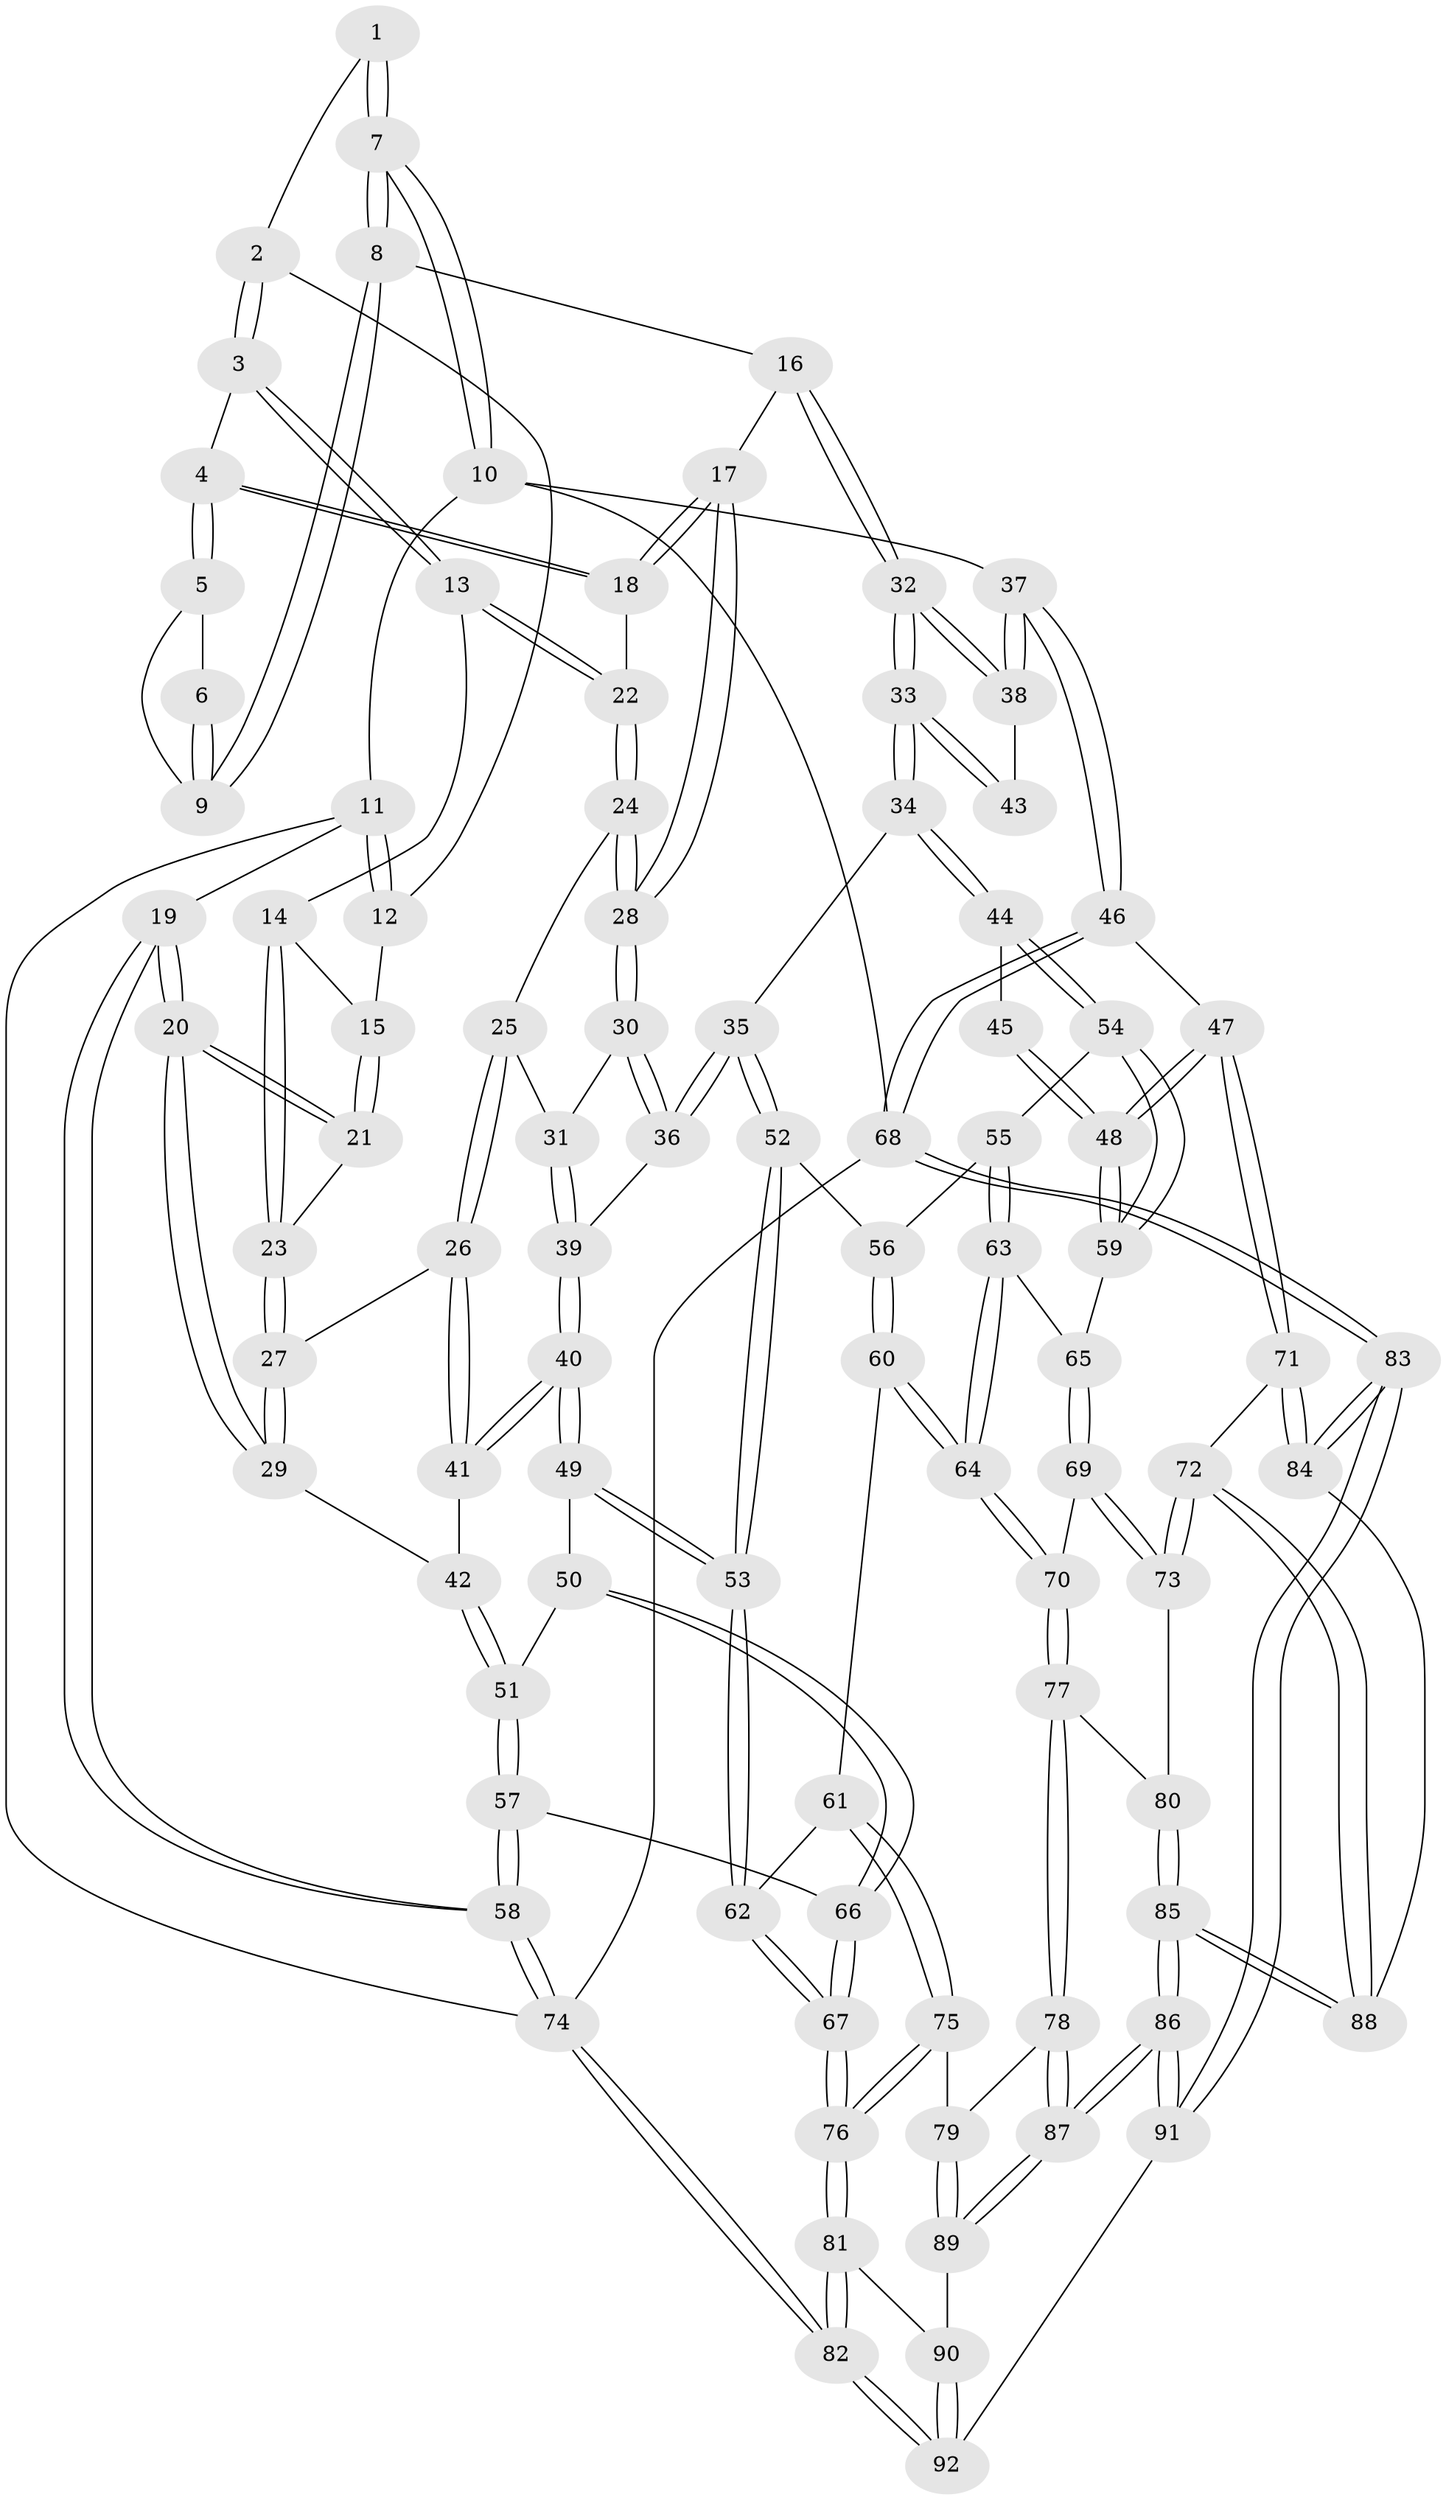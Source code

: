 // Generated by graph-tools (version 1.1) at 2025/27/03/09/25 03:27:08]
// undirected, 92 vertices, 227 edges
graph export_dot {
graph [start="1"]
  node [color=gray90,style=filled];
  1 [pos="+0.7298188818404188+0"];
  2 [pos="+0.46958099626924676+0"];
  3 [pos="+0.5420630498406517+0.09858710831494913"];
  4 [pos="+0.5507841236068639+0.11179736471572486"];
  5 [pos="+0.6482616515199844+0.09459808514501031"];
  6 [pos="+0.6950331462180832+0.012745435642449376"];
  7 [pos="+1+0"];
  8 [pos="+0.7816069688023256+0.11059418392538062"];
  9 [pos="+0.7309201362832473+0.09869807000846825"];
  10 [pos="+1+0"];
  11 [pos="+0+0"];
  12 [pos="+0.2806715269323727+0"];
  13 [pos="+0.32591773522735146+0.17411706895726126"];
  14 [pos="+0.30801960232722625+0.1685811024263711"];
  15 [pos="+0.2621094499484021+0"];
  16 [pos="+0.7564471477766752+0.24579958223865467"];
  17 [pos="+0.5715436291423148+0.2206132396053749"];
  18 [pos="+0.5539314940232813+0.13396523332618632"];
  19 [pos="+0+0.28288431125945657"];
  20 [pos="+0+0.2834830546718367"];
  21 [pos="+0.08621699859910903+0.18745354648703838"];
  22 [pos="+0.3758549269905846+0.22190021091046055"];
  23 [pos="+0.28585100916599726+0.19517909628384478"];
  24 [pos="+0.39995056858988315+0.2518839740967551"];
  25 [pos="+0.3865507629730107+0.2926337870535919"];
  26 [pos="+0.2855723384476253+0.3648340306924442"];
  27 [pos="+0.25053491118552434+0.31270664059209635"];
  28 [pos="+0.5528224081611262+0.25717158473851004"];
  29 [pos="+0+0.2847797987937278"];
  30 [pos="+0.5505087529036156+0.2911535371091014"];
  31 [pos="+0.43738479448909773+0.35499802231682376"];
  32 [pos="+0.7660448303968899+0.25858011441020107"];
  33 [pos="+0.687983259080059+0.4225778866125628"];
  34 [pos="+0.6820089630738951+0.43211088215452814"];
  35 [pos="+0.5939993311429301+0.41091710972678575"];
  36 [pos="+0.5908085573815881+0.40670238885125143"];
  37 [pos="+1+0.3220616995428712"];
  38 [pos="+0.9407618626589977+0.3235521726491451"];
  39 [pos="+0.3960033640871799+0.4328216619076716"];
  40 [pos="+0.32393391798714705+0.4931719940994095"];
  41 [pos="+0.29521550145975173+0.4088238913018302"];
  42 [pos="+0.06395138134794133+0.38651019891876603"];
  43 [pos="+0.9320640677045932+0.3304660331064455"];
  44 [pos="+0.7257158734062973+0.49106423843071"];
  45 [pos="+0.8440090168058653+0.41218825746725923"];
  46 [pos="+1+0.5700552102768935"];
  47 [pos="+0.966692466745746+0.6432394651852024"];
  48 [pos="+0.8500195379315543+0.5966024814362971"];
  49 [pos="+0.32218163696277635+0.5050536429270485"];
  50 [pos="+0.3095162499693168+0.509134694790668"];
  51 [pos="+0.19332523904103505+0.4958996033606104"];
  52 [pos="+0.5519491894227154+0.4910563220474265"];
  53 [pos="+0.34486819418461606+0.5296092858265745"];
  54 [pos="+0.738945162737122+0.5427154858217653"];
  55 [pos="+0.5788198575124551+0.5740927383129102"];
  56 [pos="+0.5673871367879502+0.5698279041333482"];
  57 [pos="+0+0.64482217135462"];
  58 [pos="+0+0.608818797321321"];
  59 [pos="+0.7546293544689064+0.5660401994726969"];
  60 [pos="+0.4287460750783222+0.6802989425344111"];
  61 [pos="+0.422982000709807+0.6796064693538431"];
  62 [pos="+0.4135621548583614+0.6704674087829422"];
  63 [pos="+0.6220433916057792+0.6533352380450519"];
  64 [pos="+0.5415395308721598+0.7425285871382933"];
  65 [pos="+0.7020959970638019+0.6446598024378453"];
  66 [pos="+0.11824941405540719+0.7234119066976873"];
  67 [pos="+0.14401639806944996+0.7583150531689022"];
  68 [pos="+1+1"];
  69 [pos="+0.7053766307516443+0.7309402106054135"];
  70 [pos="+0.5467325516194074+0.7494451668685346"];
  71 [pos="+0.8577205514898061+0.8056670777464605"];
  72 [pos="+0.8006734199897957+0.8096992721276509"];
  73 [pos="+0.7495930488161906+0.7898483195849119"];
  74 [pos="+0+1"];
  75 [pos="+0.3694917548093233+0.8298918596137502"];
  76 [pos="+0.16761091979158085+0.840751321606421"];
  77 [pos="+0.5520569145911557+0.7687437519209321"];
  78 [pos="+0.5123542118364418+0.9001635874169859"];
  79 [pos="+0.39111954583034103+0.8787271990751354"];
  80 [pos="+0.6437329591530709+0.8382918605362786"];
  81 [pos="+0.16644525908302618+0.8461084233749571"];
  82 [pos="+0+1"];
  83 [pos="+1+1"];
  84 [pos="+0.9083358759250669+0.940225598255328"];
  85 [pos="+0.6296836260271649+1"];
  86 [pos="+0.6117877512886452+1"];
  87 [pos="+0.6002874032056242+1"];
  88 [pos="+0.6848164113243611+0.9794281538725494"];
  89 [pos="+0.37439801546170254+0.9274734720419257"];
  90 [pos="+0.3336417715688257+1"];
  91 [pos="+0.6010742827465632+1"];
  92 [pos="+0.34602969821679785+1"];
  1 -- 2;
  1 -- 7;
  1 -- 7;
  2 -- 3;
  2 -- 3;
  2 -- 12;
  3 -- 4;
  3 -- 13;
  3 -- 13;
  4 -- 5;
  4 -- 5;
  4 -- 18;
  4 -- 18;
  5 -- 6;
  5 -- 9;
  6 -- 9;
  6 -- 9;
  7 -- 8;
  7 -- 8;
  7 -- 10;
  7 -- 10;
  8 -- 9;
  8 -- 9;
  8 -- 16;
  10 -- 11;
  10 -- 37;
  10 -- 68;
  11 -- 12;
  11 -- 12;
  11 -- 19;
  11 -- 74;
  12 -- 15;
  13 -- 14;
  13 -- 22;
  13 -- 22;
  14 -- 15;
  14 -- 23;
  14 -- 23;
  15 -- 21;
  15 -- 21;
  16 -- 17;
  16 -- 32;
  16 -- 32;
  17 -- 18;
  17 -- 18;
  17 -- 28;
  17 -- 28;
  18 -- 22;
  19 -- 20;
  19 -- 20;
  19 -- 58;
  19 -- 58;
  20 -- 21;
  20 -- 21;
  20 -- 29;
  20 -- 29;
  21 -- 23;
  22 -- 24;
  22 -- 24;
  23 -- 27;
  23 -- 27;
  24 -- 25;
  24 -- 28;
  24 -- 28;
  25 -- 26;
  25 -- 26;
  25 -- 31;
  26 -- 27;
  26 -- 41;
  26 -- 41;
  27 -- 29;
  27 -- 29;
  28 -- 30;
  28 -- 30;
  29 -- 42;
  30 -- 31;
  30 -- 36;
  30 -- 36;
  31 -- 39;
  31 -- 39;
  32 -- 33;
  32 -- 33;
  32 -- 38;
  32 -- 38;
  33 -- 34;
  33 -- 34;
  33 -- 43;
  33 -- 43;
  34 -- 35;
  34 -- 44;
  34 -- 44;
  35 -- 36;
  35 -- 36;
  35 -- 52;
  35 -- 52;
  36 -- 39;
  37 -- 38;
  37 -- 38;
  37 -- 46;
  37 -- 46;
  38 -- 43;
  39 -- 40;
  39 -- 40;
  40 -- 41;
  40 -- 41;
  40 -- 49;
  40 -- 49;
  41 -- 42;
  42 -- 51;
  42 -- 51;
  44 -- 45;
  44 -- 54;
  44 -- 54;
  45 -- 48;
  45 -- 48;
  46 -- 47;
  46 -- 68;
  46 -- 68;
  47 -- 48;
  47 -- 48;
  47 -- 71;
  47 -- 71;
  48 -- 59;
  48 -- 59;
  49 -- 50;
  49 -- 53;
  49 -- 53;
  50 -- 51;
  50 -- 66;
  50 -- 66;
  51 -- 57;
  51 -- 57;
  52 -- 53;
  52 -- 53;
  52 -- 56;
  53 -- 62;
  53 -- 62;
  54 -- 55;
  54 -- 59;
  54 -- 59;
  55 -- 56;
  55 -- 63;
  55 -- 63;
  56 -- 60;
  56 -- 60;
  57 -- 58;
  57 -- 58;
  57 -- 66;
  58 -- 74;
  58 -- 74;
  59 -- 65;
  60 -- 61;
  60 -- 64;
  60 -- 64;
  61 -- 62;
  61 -- 75;
  61 -- 75;
  62 -- 67;
  62 -- 67;
  63 -- 64;
  63 -- 64;
  63 -- 65;
  64 -- 70;
  64 -- 70;
  65 -- 69;
  65 -- 69;
  66 -- 67;
  66 -- 67;
  67 -- 76;
  67 -- 76;
  68 -- 83;
  68 -- 83;
  68 -- 74;
  69 -- 70;
  69 -- 73;
  69 -- 73;
  70 -- 77;
  70 -- 77;
  71 -- 72;
  71 -- 84;
  71 -- 84;
  72 -- 73;
  72 -- 73;
  72 -- 88;
  72 -- 88;
  73 -- 80;
  74 -- 82;
  74 -- 82;
  75 -- 76;
  75 -- 76;
  75 -- 79;
  76 -- 81;
  76 -- 81;
  77 -- 78;
  77 -- 78;
  77 -- 80;
  78 -- 79;
  78 -- 87;
  78 -- 87;
  79 -- 89;
  79 -- 89;
  80 -- 85;
  80 -- 85;
  81 -- 82;
  81 -- 82;
  81 -- 90;
  82 -- 92;
  82 -- 92;
  83 -- 84;
  83 -- 84;
  83 -- 91;
  83 -- 91;
  84 -- 88;
  85 -- 86;
  85 -- 86;
  85 -- 88;
  85 -- 88;
  86 -- 87;
  86 -- 87;
  86 -- 91;
  86 -- 91;
  87 -- 89;
  87 -- 89;
  89 -- 90;
  90 -- 92;
  90 -- 92;
  91 -- 92;
}
